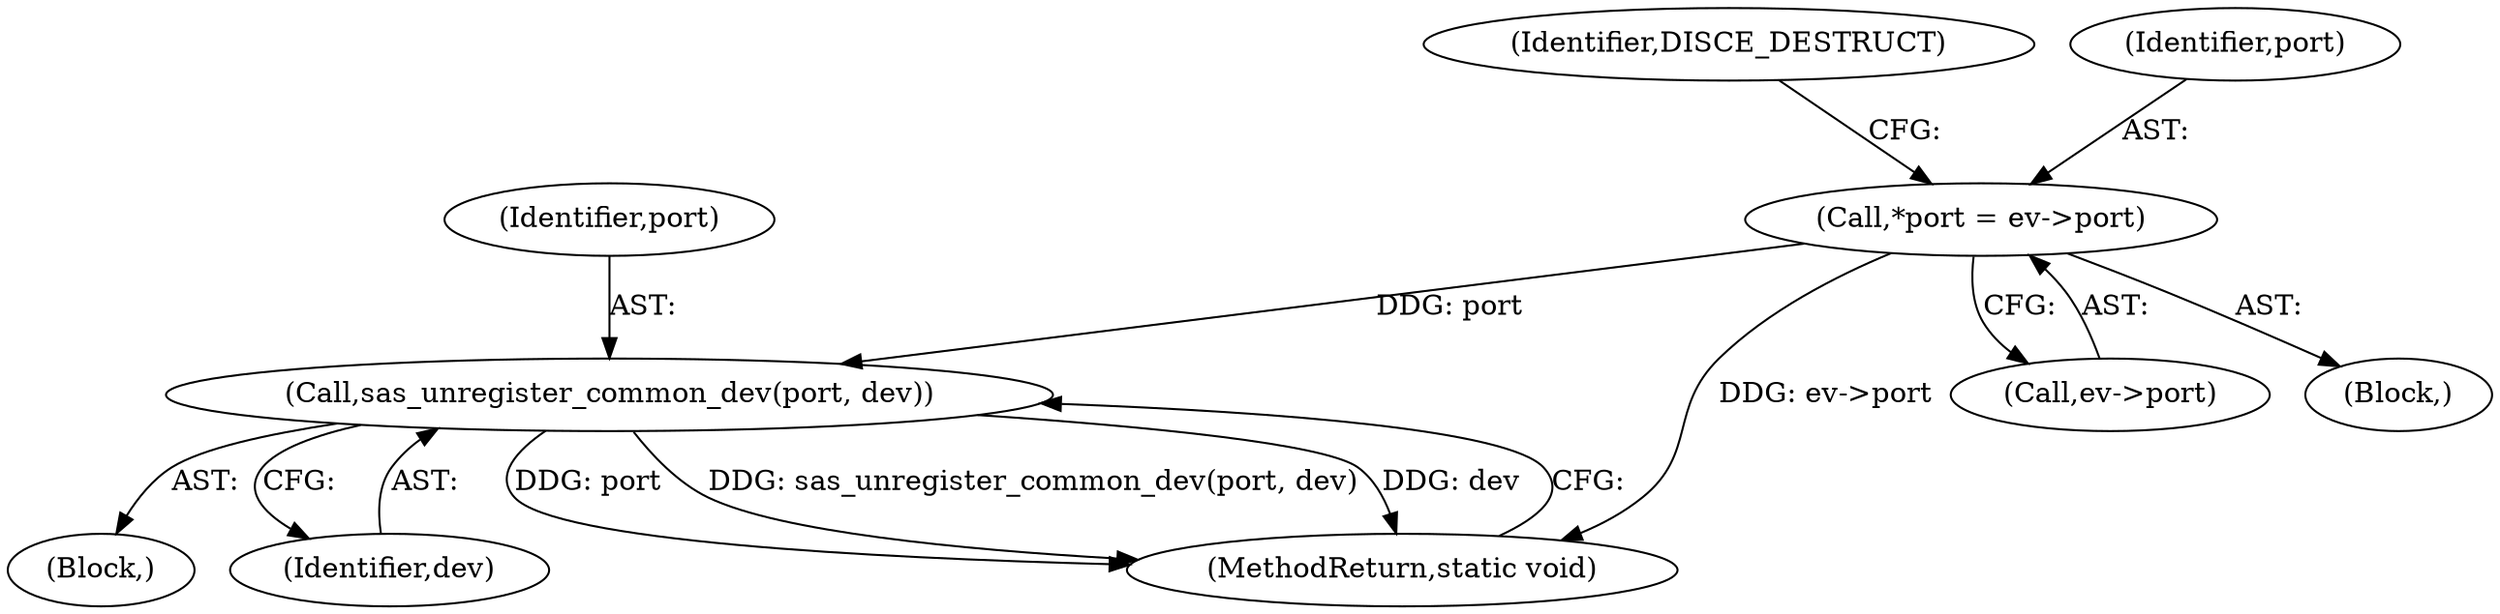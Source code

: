 digraph "1_linux_0558f33c06bb910e2879e355192227a8e8f0219d_0@pointer" {
"1000141" [label="(Call,sas_unregister_common_dev(port, dev))"];
"1000111" [label="(Call,*port = ev->port)"];
"1000141" [label="(Call,sas_unregister_common_dev(port, dev))"];
"1000117" [label="(Identifier,DISCE_DESTRUCT)"];
"1000124" [label="(Block,)"];
"1000143" [label="(Identifier,dev)"];
"1000112" [label="(Identifier,port)"];
"1000111" [label="(Call,*port = ev->port)"];
"1000144" [label="(MethodReturn,static void)"];
"1000113" [label="(Call,ev->port)"];
"1000142" [label="(Identifier,port)"];
"1000102" [label="(Block,)"];
"1000141" -> "1000124"  [label="AST: "];
"1000141" -> "1000143"  [label="CFG: "];
"1000142" -> "1000141"  [label="AST: "];
"1000143" -> "1000141"  [label="AST: "];
"1000144" -> "1000141"  [label="CFG: "];
"1000141" -> "1000144"  [label="DDG: port"];
"1000141" -> "1000144"  [label="DDG: sas_unregister_common_dev(port, dev)"];
"1000141" -> "1000144"  [label="DDG: dev"];
"1000111" -> "1000141"  [label="DDG: port"];
"1000111" -> "1000102"  [label="AST: "];
"1000111" -> "1000113"  [label="CFG: "];
"1000112" -> "1000111"  [label="AST: "];
"1000113" -> "1000111"  [label="AST: "];
"1000117" -> "1000111"  [label="CFG: "];
"1000111" -> "1000144"  [label="DDG: ev->port"];
}
